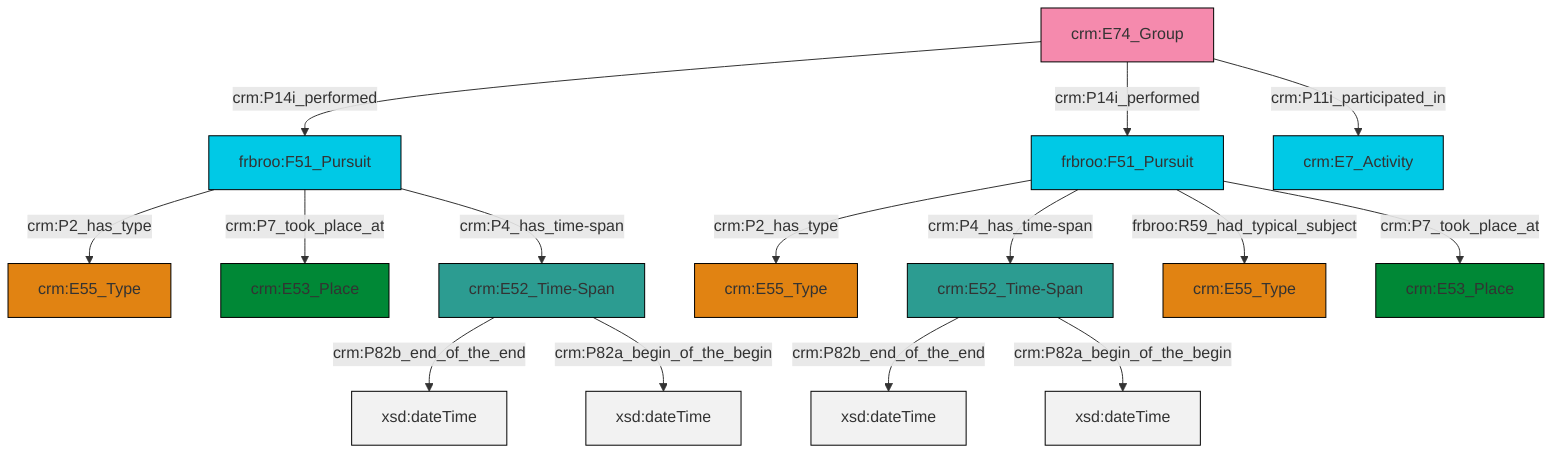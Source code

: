 graph TD
classDef Literal fill:#f2f2f2,stroke:#000000;
classDef CRM_Entity fill:#FFFFFF,stroke:#000000;
classDef Temporal_Entity fill:#00C9E6, stroke:#000000;
classDef Type fill:#E18312, stroke:#000000;
classDef Time-Span fill:#2C9C91, stroke:#000000;
classDef Appellation fill:#FFEB7F, stroke:#000000;
classDef Place fill:#008836, stroke:#000000;
classDef Persistent_Item fill:#B266B2, stroke:#000000;
classDef Conceptual_Object fill:#FFD700, stroke:#000000;
classDef Physical_Thing fill:#D2B48C, stroke:#000000;
classDef Actor fill:#f58aad, stroke:#000000;
classDef PC_Classes fill:#4ce600, stroke:#000000;
classDef Multi fill:#cccccc,stroke:#000000;

0["crm:E74_Group"]:::Actor -->|crm:P14i_performed| 1["frbroo:F51_Pursuit"]:::Temporal_Entity
2["crm:E52_Time-Span"]:::Time-Span -->|crm:P82b_end_of_the_end| 3[xsd:dateTime]:::Literal
4["frbroo:F51_Pursuit"]:::Temporal_Entity -->|crm:P2_has_type| 5["crm:E55_Type"]:::Type
4["frbroo:F51_Pursuit"]:::Temporal_Entity -->|crm:P4_has_time-span| 10["crm:E52_Time-Span"]:::Time-Span
2["crm:E52_Time-Span"]:::Time-Span -->|crm:P82a_begin_of_the_begin| 12[xsd:dateTime]:::Literal
4["frbroo:F51_Pursuit"]:::Temporal_Entity -->|frbroo:R59_had_typical_subject| 14["crm:E55_Type"]:::Type
1["frbroo:F51_Pursuit"]:::Temporal_Entity -->|crm:P2_has_type| 6["crm:E55_Type"]:::Type
10["crm:E52_Time-Span"]:::Time-Span -->|crm:P82b_end_of_the_end| 19[xsd:dateTime]:::Literal
0["crm:E74_Group"]:::Actor -->|crm:P14i_performed| 4["frbroo:F51_Pursuit"]:::Temporal_Entity
0["crm:E74_Group"]:::Actor -->|crm:P11i_participated_in| 17["crm:E7_Activity"]:::Temporal_Entity
1["frbroo:F51_Pursuit"]:::Temporal_Entity -->|crm:P7_took_place_at| 22["crm:E53_Place"]:::Place
1["frbroo:F51_Pursuit"]:::Temporal_Entity -->|crm:P4_has_time-span| 2["crm:E52_Time-Span"]:::Time-Span
4["frbroo:F51_Pursuit"]:::Temporal_Entity -->|crm:P7_took_place_at| 25["crm:E53_Place"]:::Place
10["crm:E52_Time-Span"]:::Time-Span -->|crm:P82a_begin_of_the_begin| 27[xsd:dateTime]:::Literal